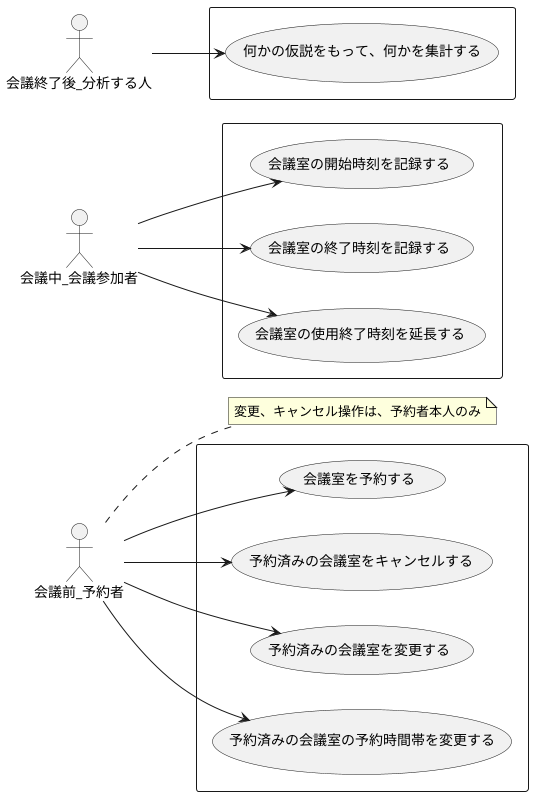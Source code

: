 @startuml
left to right direction

actor 会議前_予約者 as a1
note right : 変更、キャンセル操作は、予約者本人のみ
actor 会議中_会議参加者  as a3
actor 会議終了後_分析する人 as a2

rectangle {
    a1 --> (会議室を予約する)
    a1 --> (予約済みの会議室をキャンセルする)
    a1 --> (予約済みの会議室を変更する)
    a1 --> (予約済みの会議室の予約時間帯を変更する)
}

rectangle {
    a2 --> (何かの仮説をもって、何かを集計する)
}

rectangle {
    a3 --> (会議室の開始時刻を記録する)
    a3 --> (会議室の終了時刻を記録する)
    a3 --> (会議室の使用終了時刻を延長する)
}

@enduml